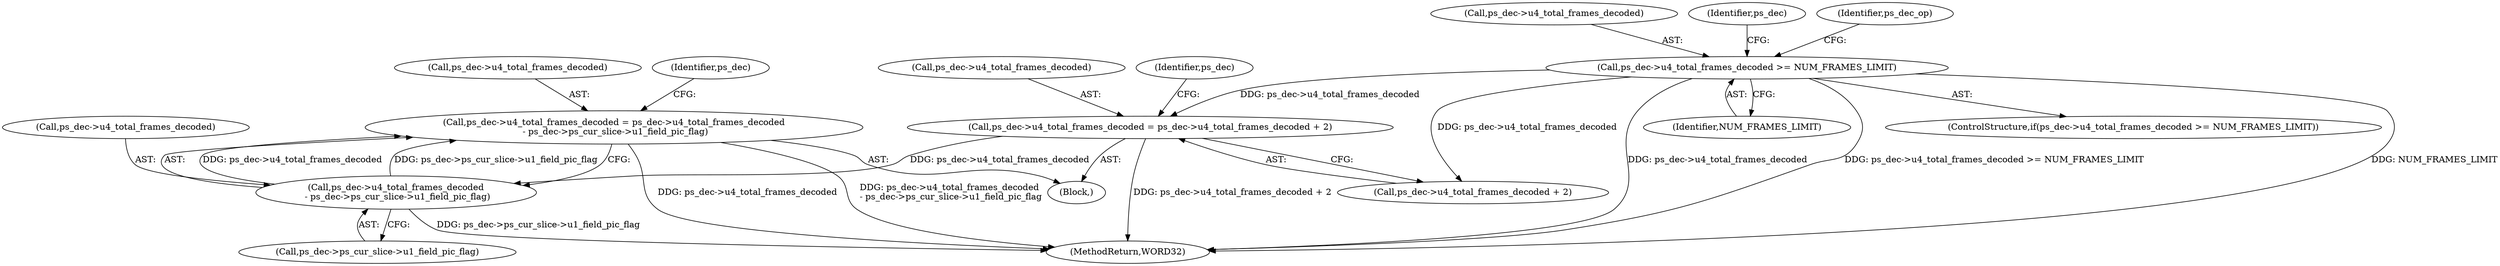 digraph "0_Android_7554755536019e439433c515eeb44e701fb3bfb2@integer" {
"1001947" [label="(Call,ps_dec->u4_total_frames_decoded = ps_dec->u4_total_frames_decoded\n - ps_dec->ps_cur_slice->u1_field_pic_flag)"];
"1001951" [label="(Call,ps_dec->u4_total_frames_decoded\n - ps_dec->ps_cur_slice->u1_field_pic_flag)"];
"1001938" [label="(Call,ps_dec->u4_total_frames_decoded = ps_dec->u4_total_frames_decoded + 2)"];
"1000456" [label="(Call,ps_dec->u4_total_frames_decoded >= NUM_FRAMES_LIMIT)"];
"1001938" [label="(Call,ps_dec->u4_total_frames_decoded = ps_dec->u4_total_frames_decoded + 2)"];
"1001947" [label="(Call,ps_dec->u4_total_frames_decoded = ps_dec->u4_total_frames_decoded\n - ps_dec->ps_cur_slice->u1_field_pic_flag)"];
"1001952" [label="(Call,ps_dec->u4_total_frames_decoded)"];
"1000457" [label="(Call,ps_dec->u4_total_frames_decoded)"];
"1001939" [label="(Call,ps_dec->u4_total_frames_decoded)"];
"1000460" [label="(Identifier,NUM_FRAMES_LIMIT)"];
"1001948" [label="(Call,ps_dec->u4_total_frames_decoded)"];
"1000471" [label="(Identifier,ps_dec)"];
"1001955" [label="(Call,ps_dec->ps_cur_slice->u1_field_pic_flag)"];
"1001949" [label="(Identifier,ps_dec)"];
"1000464" [label="(Identifier,ps_dec_op)"];
"1001942" [label="(Call,ps_dec->u4_total_frames_decoded + 2)"];
"1002129" [label="(MethodReturn,WORD32)"];
"1000456" [label="(Call,ps_dec->u4_total_frames_decoded >= NUM_FRAMES_LIMIT)"];
"1000455" [label="(ControlStructure,if(ps_dec->u4_total_frames_decoded >= NUM_FRAMES_LIMIT))"];
"1001951" [label="(Call,ps_dec->u4_total_frames_decoded\n - ps_dec->ps_cur_slice->u1_field_pic_flag)"];
"1001803" [label="(Block,)"];
"1001963" [label="(Identifier,ps_dec)"];
"1001947" -> "1001803"  [label="AST: "];
"1001947" -> "1001951"  [label="CFG: "];
"1001948" -> "1001947"  [label="AST: "];
"1001951" -> "1001947"  [label="AST: "];
"1001963" -> "1001947"  [label="CFG: "];
"1001947" -> "1002129"  [label="DDG: ps_dec->u4_total_frames_decoded"];
"1001947" -> "1002129"  [label="DDG: ps_dec->u4_total_frames_decoded\n - ps_dec->ps_cur_slice->u1_field_pic_flag"];
"1001951" -> "1001947"  [label="DDG: ps_dec->u4_total_frames_decoded"];
"1001951" -> "1001947"  [label="DDG: ps_dec->ps_cur_slice->u1_field_pic_flag"];
"1001951" -> "1001955"  [label="CFG: "];
"1001952" -> "1001951"  [label="AST: "];
"1001955" -> "1001951"  [label="AST: "];
"1001951" -> "1002129"  [label="DDG: ps_dec->ps_cur_slice->u1_field_pic_flag"];
"1001938" -> "1001951"  [label="DDG: ps_dec->u4_total_frames_decoded"];
"1001938" -> "1001803"  [label="AST: "];
"1001938" -> "1001942"  [label="CFG: "];
"1001939" -> "1001938"  [label="AST: "];
"1001942" -> "1001938"  [label="AST: "];
"1001949" -> "1001938"  [label="CFG: "];
"1001938" -> "1002129"  [label="DDG: ps_dec->u4_total_frames_decoded + 2"];
"1000456" -> "1001938"  [label="DDG: ps_dec->u4_total_frames_decoded"];
"1000456" -> "1000455"  [label="AST: "];
"1000456" -> "1000460"  [label="CFG: "];
"1000457" -> "1000456"  [label="AST: "];
"1000460" -> "1000456"  [label="AST: "];
"1000464" -> "1000456"  [label="CFG: "];
"1000471" -> "1000456"  [label="CFG: "];
"1000456" -> "1002129"  [label="DDG: NUM_FRAMES_LIMIT"];
"1000456" -> "1002129"  [label="DDG: ps_dec->u4_total_frames_decoded"];
"1000456" -> "1002129"  [label="DDG: ps_dec->u4_total_frames_decoded >= NUM_FRAMES_LIMIT"];
"1000456" -> "1001942"  [label="DDG: ps_dec->u4_total_frames_decoded"];
}
